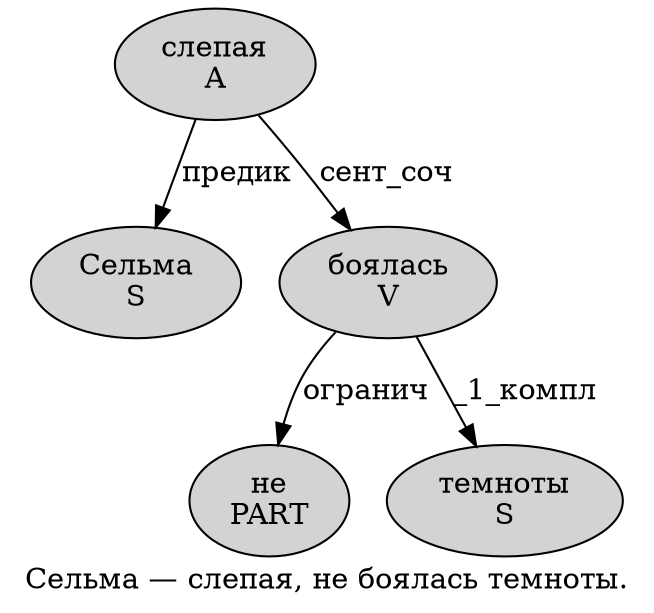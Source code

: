 digraph SENTENCE_659 {
	graph [label="Сельма — слепая, не боялась темноты."]
	node [style=filled]
		0 [label="Сельма
S" color="" fillcolor=lightgray penwidth=1 shape=ellipse]
		2 [label="слепая
A" color="" fillcolor=lightgray penwidth=1 shape=ellipse]
		4 [label="не
PART" color="" fillcolor=lightgray penwidth=1 shape=ellipse]
		5 [label="боялась
V" color="" fillcolor=lightgray penwidth=1 shape=ellipse]
		6 [label="темноты
S" color="" fillcolor=lightgray penwidth=1 shape=ellipse]
			5 -> 4 [label="огранич"]
			5 -> 6 [label="_1_компл"]
			2 -> 0 [label="предик"]
			2 -> 5 [label="сент_соч"]
}